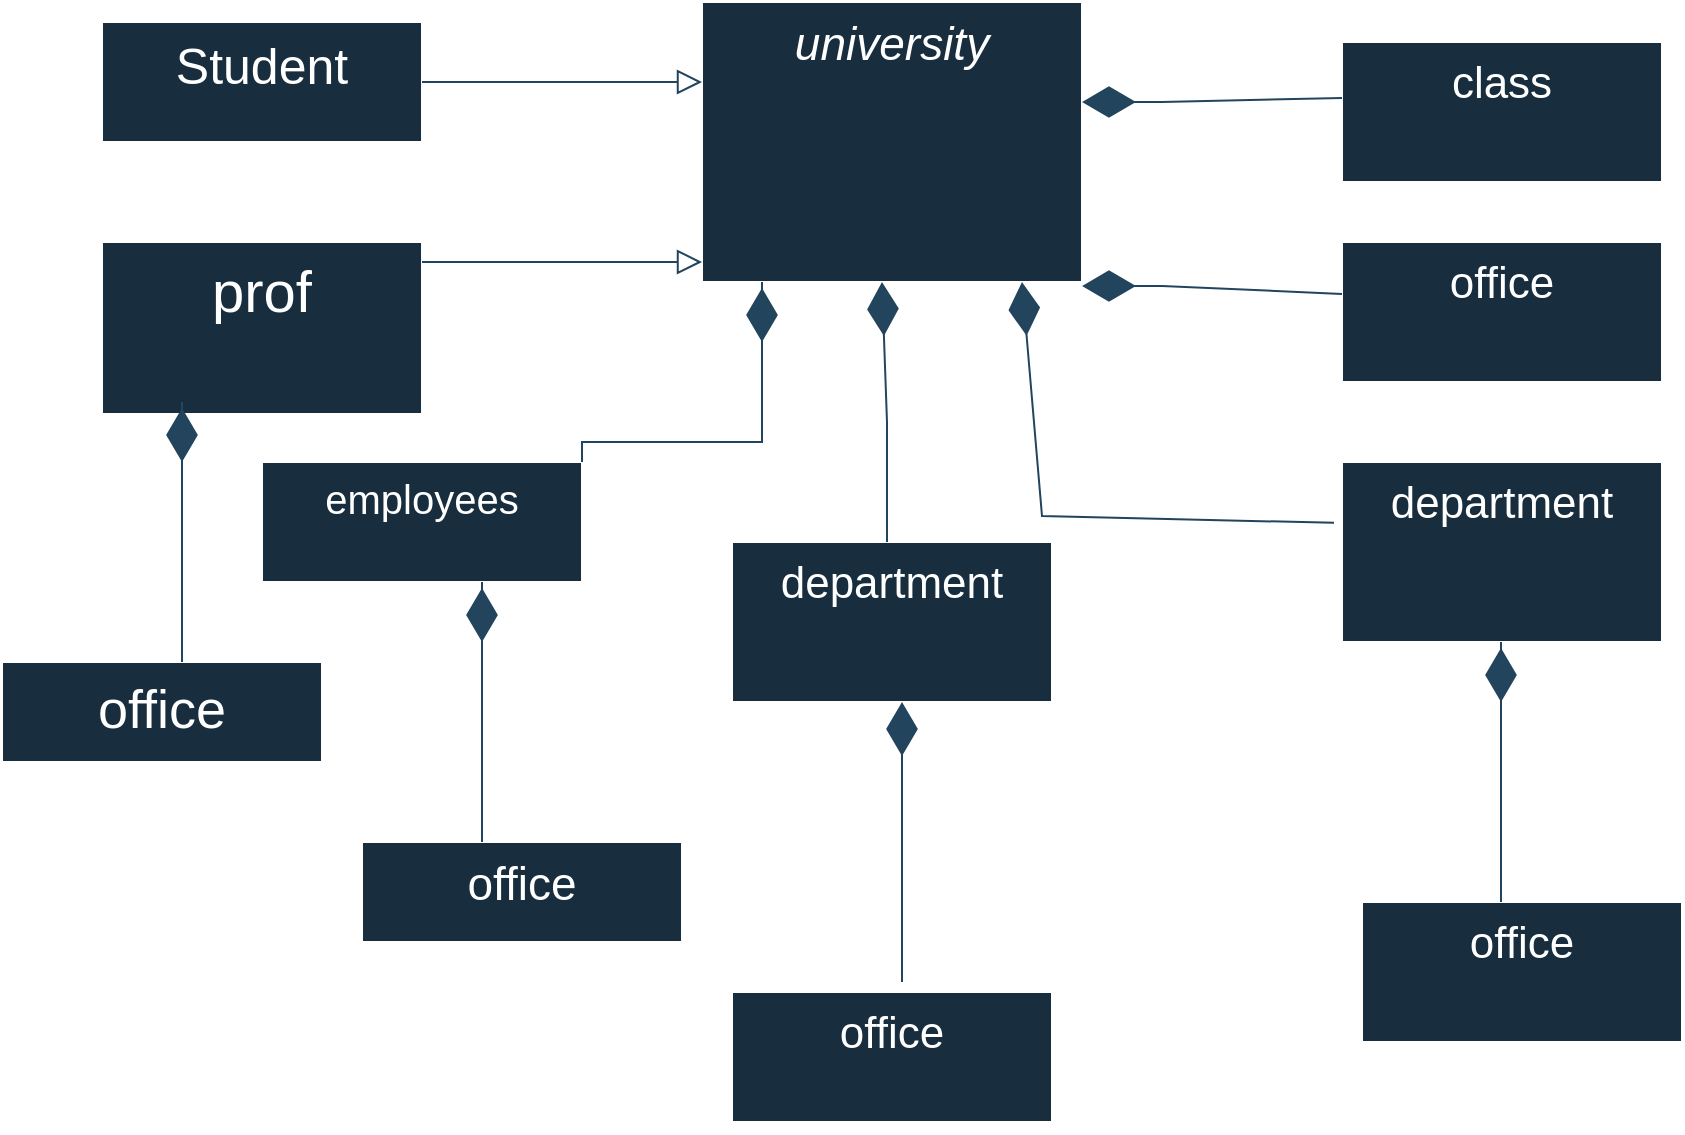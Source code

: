 <mxfile version="21.6.5" type="github">
  <diagram id="C5RBs43oDa-KdzZeNtuy" name="Page-1">
    <mxGraphModel dx="1726" dy="616" grid="1" gridSize="10" guides="1" tooltips="1" connect="1" arrows="1" fold="1" page="1" pageScale="1" pageWidth="827" pageHeight="1169" math="0" shadow="0">
      <root>
        <mxCell id="WIyWlLk6GJQsqaUBKTNV-0" />
        <mxCell id="WIyWlLk6GJQsqaUBKTNV-1" parent="WIyWlLk6GJQsqaUBKTNV-0" />
        <mxCell id="zkfFHV4jXpPFQw0GAbJ--0" value="university" style="swimlane;fontStyle=2;align=center;verticalAlign=top;childLayout=stackLayout;horizontal=1;startSize=140;horizontalStack=0;resizeParent=1;resizeLast=0;collapsible=1;marginBottom=0;rounded=0;shadow=0;strokeWidth=1;fillColor=#182E3E;strokeColor=#FFFFFF;fontSize=23;labelBackgroundColor=none;fontColor=#FFFFFF;" parent="WIyWlLk6GJQsqaUBKTNV-1" vertex="1">
          <mxGeometry x="210" y="20" width="190" height="140" as="geometry">
            <mxRectangle x="230" y="140" width="160" height="26" as="alternateBounds" />
          </mxGeometry>
        </mxCell>
        <mxCell id="zkfFHV4jXpPFQw0GAbJ--6" value="Student" style="swimlane;fontStyle=0;align=center;verticalAlign=top;childLayout=stackLayout;horizontal=1;startSize=60;horizontalStack=0;resizeParent=1;resizeLast=0;collapsible=1;marginBottom=0;rounded=0;shadow=0;strokeWidth=1;fontSize=25;labelBackgroundColor=none;fillColor=#182E3E;strokeColor=#FFFFFF;fontColor=#FFFFFF;" parent="WIyWlLk6GJQsqaUBKTNV-1" vertex="1">
          <mxGeometry x="-90" y="30" width="160" height="60" as="geometry">
            <mxRectangle x="130" y="380" width="160" height="26" as="alternateBounds" />
          </mxGeometry>
        </mxCell>
        <mxCell id="zkfFHV4jXpPFQw0GAbJ--12" value="" style="endArrow=block;endSize=10;endFill=0;shadow=0;strokeWidth=1;rounded=0;edgeStyle=elbowEdgeStyle;elbow=vertical;labelBackgroundColor=none;strokeColor=#23445D;fontColor=default;" parent="WIyWlLk6GJQsqaUBKTNV-1" source="zkfFHV4jXpPFQw0GAbJ--6" target="zkfFHV4jXpPFQw0GAbJ--0" edge="1">
          <mxGeometry width="160" relative="1" as="geometry">
            <mxPoint x="200" y="203" as="sourcePoint" />
            <mxPoint x="200" y="203" as="targetPoint" />
          </mxGeometry>
        </mxCell>
        <mxCell id="zkfFHV4jXpPFQw0GAbJ--13" value="prof" style="swimlane;fontStyle=0;align=center;verticalAlign=top;childLayout=stackLayout;horizontal=1;startSize=86;horizontalStack=0;resizeParent=1;resizeLast=0;collapsible=1;marginBottom=0;rounded=0;shadow=0;strokeWidth=1;fontSize=29;labelBackgroundColor=none;fillColor=#182E3E;strokeColor=#FFFFFF;fontColor=#FFFFFF;" parent="WIyWlLk6GJQsqaUBKTNV-1" vertex="1">
          <mxGeometry x="-90" y="140" width="160" height="86" as="geometry">
            <mxRectangle x="340" y="380" width="170" height="26" as="alternateBounds" />
          </mxGeometry>
        </mxCell>
        <mxCell id="zkfFHV4jXpPFQw0GAbJ--16" value="" style="endArrow=block;endSize=10;endFill=0;shadow=0;strokeWidth=1;rounded=0;edgeStyle=elbowEdgeStyle;elbow=vertical;labelBackgroundColor=none;strokeColor=#23445D;fontColor=default;" parent="WIyWlLk6GJQsqaUBKTNV-1" source="zkfFHV4jXpPFQw0GAbJ--13" target="zkfFHV4jXpPFQw0GAbJ--0" edge="1">
          <mxGeometry width="160" relative="1" as="geometry">
            <mxPoint x="210" y="373" as="sourcePoint" />
            <mxPoint x="310" y="271" as="targetPoint" />
          </mxGeometry>
        </mxCell>
        <mxCell id="zkfFHV4jXpPFQw0GAbJ--17" value="class" style="swimlane;fontStyle=0;align=center;verticalAlign=top;childLayout=stackLayout;horizontal=1;startSize=70;horizontalStack=0;resizeParent=1;resizeLast=0;collapsible=1;marginBottom=0;rounded=0;shadow=0;strokeWidth=1;fontSize=22;labelBackgroundColor=none;fillColor=#182E3E;strokeColor=#FFFFFF;fontColor=#FFFFFF;" parent="WIyWlLk6GJQsqaUBKTNV-1" vertex="1">
          <mxGeometry x="530" y="40" width="160" height="70" as="geometry">
            <mxRectangle x="550" y="140" width="160" height="26" as="alternateBounds" />
          </mxGeometry>
        </mxCell>
        <mxCell id="cieO4n6N9MFfAwu50jx2-20" value="office" style="swimlane;fontStyle=0;align=center;verticalAlign=top;childLayout=stackLayout;horizontal=1;startSize=70;horizontalStack=0;resizeParent=1;resizeLast=0;collapsible=1;marginBottom=0;rounded=0;shadow=0;strokeWidth=1;fontSize=22;labelBackgroundColor=none;fillColor=#182E3E;strokeColor=#FFFFFF;fontColor=#FFFFFF;" vertex="1" parent="WIyWlLk6GJQsqaUBKTNV-1">
          <mxGeometry x="530" y="140" width="160" height="70" as="geometry">
            <mxRectangle x="550" y="140" width="160" height="26" as="alternateBounds" />
          </mxGeometry>
        </mxCell>
        <mxCell id="cieO4n6N9MFfAwu50jx2-28" value="department" style="swimlane;fontStyle=0;align=center;verticalAlign=top;childLayout=stackLayout;horizontal=1;startSize=90;horizontalStack=0;resizeParent=1;resizeLast=0;collapsible=1;marginBottom=0;rounded=0;shadow=0;strokeWidth=1;fontSize=22;labelBackgroundColor=none;fillColor=#182E3E;strokeColor=#FFFFFF;fontColor=#FFFFFF;" vertex="1" parent="WIyWlLk6GJQsqaUBKTNV-1">
          <mxGeometry x="530" y="250" width="160" height="90" as="geometry">
            <mxRectangle x="550" y="140" width="160" height="26" as="alternateBounds" />
          </mxGeometry>
        </mxCell>
        <mxCell id="cieO4n6N9MFfAwu50jx2-34" value="office" style="swimlane;fontStyle=0;align=center;verticalAlign=top;childLayout=stackLayout;horizontal=1;startSize=70;horizontalStack=0;resizeParent=1;resizeLast=0;collapsible=1;marginBottom=0;rounded=0;shadow=0;strokeWidth=1;fontSize=22;labelBackgroundColor=none;fillColor=#182E3E;strokeColor=#FFFFFF;fontColor=#FFFFFF;" vertex="1" parent="WIyWlLk6GJQsqaUBKTNV-1">
          <mxGeometry x="540" y="470" width="160" height="70" as="geometry">
            <mxRectangle x="550" y="140" width="160" height="26" as="alternateBounds" />
          </mxGeometry>
        </mxCell>
        <mxCell id="cieO4n6N9MFfAwu50jx2-38" value="department" style="swimlane;fontStyle=0;align=center;verticalAlign=top;childLayout=stackLayout;horizontal=1;startSize=80;horizontalStack=0;resizeParent=1;resizeLast=0;collapsible=1;marginBottom=0;rounded=0;shadow=0;strokeWidth=1;fontSize=22;labelBackgroundColor=none;fillColor=#182E3E;strokeColor=#FFFFFF;fontColor=#FFFFFF;" vertex="1" parent="WIyWlLk6GJQsqaUBKTNV-1">
          <mxGeometry x="225" y="290" width="160" height="80" as="geometry">
            <mxRectangle x="550" y="140" width="160" height="26" as="alternateBounds" />
          </mxGeometry>
        </mxCell>
        <mxCell id="cieO4n6N9MFfAwu50jx2-40" value="office" style="swimlane;fontStyle=0;align=center;verticalAlign=top;childLayout=stackLayout;horizontal=1;startSize=65;horizontalStack=0;resizeParent=1;resizeLast=0;collapsible=1;marginBottom=0;rounded=0;shadow=0;strokeWidth=1;fontSize=22;labelBackgroundColor=none;fillColor=#182E3E;strokeColor=#FFFFFF;fontColor=#FFFFFF;" vertex="1" parent="WIyWlLk6GJQsqaUBKTNV-1">
          <mxGeometry x="225" y="515" width="160" height="70" as="geometry">
            <mxRectangle x="550" y="140" width="160" height="26" as="alternateBounds" />
          </mxGeometry>
        </mxCell>
        <mxCell id="cieO4n6N9MFfAwu50jx2-43" value="employees" style="swimlane;fontStyle=0;align=center;verticalAlign=top;childLayout=stackLayout;horizontal=1;startSize=60;horizontalStack=0;resizeParent=1;resizeLast=0;collapsible=1;marginBottom=0;rounded=0;shadow=0;strokeWidth=1;fontSize=20;labelBackgroundColor=none;fillColor=#182E3E;strokeColor=#FFFFFF;fontColor=#FFFFFF;" vertex="1" parent="WIyWlLk6GJQsqaUBKTNV-1">
          <mxGeometry x="-10" y="250" width="160" height="60" as="geometry">
            <mxRectangle x="340" y="380" width="170" height="26" as="alternateBounds" />
          </mxGeometry>
        </mxCell>
        <mxCell id="cieO4n6N9MFfAwu50jx2-46" value="office" style="swimlane;fontStyle=0;align=center;verticalAlign=top;childLayout=stackLayout;horizontal=1;startSize=50;horizontalStack=0;resizeParent=1;resizeLast=0;collapsible=1;marginBottom=0;rounded=0;shadow=0;strokeWidth=1;fontSize=27;labelBackgroundColor=none;fillColor=#182E3E;strokeColor=#FFFFFF;fontColor=#FFFFFF;" vertex="1" parent="WIyWlLk6GJQsqaUBKTNV-1">
          <mxGeometry x="-140" y="350" width="160" height="50" as="geometry">
            <mxRectangle x="340" y="380" width="170" height="26" as="alternateBounds" />
          </mxGeometry>
        </mxCell>
        <mxCell id="cieO4n6N9MFfAwu50jx2-49" value="office" style="swimlane;fontStyle=0;align=center;verticalAlign=top;childLayout=stackLayout;horizontal=1;startSize=50;horizontalStack=0;resizeParent=1;resizeLast=0;collapsible=1;marginBottom=0;rounded=0;shadow=0;strokeWidth=1;fontSize=23;labelBackgroundColor=none;fillColor=#182E3E;strokeColor=#FFFFFF;fontColor=#FFFFFF;" vertex="1" parent="WIyWlLk6GJQsqaUBKTNV-1">
          <mxGeometry x="40" y="440" width="160" height="50" as="geometry">
            <mxRectangle x="340" y="380" width="170" height="26" as="alternateBounds" />
          </mxGeometry>
        </mxCell>
        <mxCell id="cieO4n6N9MFfAwu50jx2-52" value="" style="endArrow=diamondThin;endFill=1;endSize=24;html=1;rounded=0;elbow=vertical;entryX=0.75;entryY=1;entryDx=0;entryDy=0;labelBackgroundColor=none;strokeColor=#23445D;fontColor=default;" edge="1" parent="WIyWlLk6GJQsqaUBKTNV-1">
          <mxGeometry width="160" relative="1" as="geometry">
            <mxPoint x="310" y="510" as="sourcePoint" />
            <mxPoint x="310" y="370" as="targetPoint" />
            <Array as="points">
              <mxPoint x="310" y="470" />
              <mxPoint x="310" y="450" />
            </Array>
          </mxGeometry>
        </mxCell>
        <mxCell id="cieO4n6N9MFfAwu50jx2-53" value="" style="endArrow=diamondThin;endFill=1;endSize=24;html=1;rounded=0;elbow=vertical;labelBackgroundColor=none;strokeColor=#23445D;fontColor=default;" edge="1" parent="WIyWlLk6GJQsqaUBKTNV-1">
          <mxGeometry width="160" relative="1" as="geometry">
            <mxPoint x="-50" y="310" as="sourcePoint" />
            <mxPoint x="-50" y="250" as="targetPoint" />
            <Array as="points">
              <mxPoint x="-50" y="350" />
              <mxPoint x="-50" y="250" />
              <mxPoint x="-50" y="220" />
            </Array>
          </mxGeometry>
        </mxCell>
        <mxCell id="cieO4n6N9MFfAwu50jx2-54" value="" style="endArrow=diamondThin;endFill=1;endSize=24;html=1;rounded=0;elbow=vertical;labelBackgroundColor=none;strokeColor=#23445D;fontColor=default;" edge="1" parent="WIyWlLk6GJQsqaUBKTNV-1">
          <mxGeometry width="160" relative="1" as="geometry">
            <mxPoint x="302.5" y="290" as="sourcePoint" />
            <mxPoint x="300" y="160" as="targetPoint" />
            <Array as="points">
              <mxPoint x="302.5" y="250" />
              <mxPoint x="302.5" y="230" />
            </Array>
          </mxGeometry>
        </mxCell>
        <mxCell id="cieO4n6N9MFfAwu50jx2-55" value="" style="endArrow=diamondThin;endFill=1;endSize=24;html=1;rounded=0;elbow=vertical;exitX=0;exitY=0.4;exitDx=0;exitDy=0;exitPerimeter=0;labelBackgroundColor=none;strokeColor=#23445D;fontColor=default;" edge="1" parent="WIyWlLk6GJQsqaUBKTNV-1" source="zkfFHV4jXpPFQw0GAbJ--17">
          <mxGeometry width="160" relative="1" as="geometry">
            <mxPoint x="500" y="75" as="sourcePoint" />
            <mxPoint x="400" y="70" as="targetPoint" />
            <Array as="points">
              <mxPoint x="440" y="70" />
            </Array>
          </mxGeometry>
        </mxCell>
        <mxCell id="cieO4n6N9MFfAwu50jx2-57" value="" style="endArrow=diamondThin;endFill=1;endSize=24;html=1;rounded=0;elbow=vertical;exitX=0;exitY=0.371;exitDx=0;exitDy=0;exitPerimeter=0;labelBackgroundColor=none;strokeColor=#23445D;fontColor=default;" edge="1" parent="WIyWlLk6GJQsqaUBKTNV-1" source="cieO4n6N9MFfAwu50jx2-20">
          <mxGeometry width="160" relative="1" as="geometry">
            <mxPoint x="530" y="160" as="sourcePoint" />
            <mxPoint x="400" y="162" as="targetPoint" />
            <Array as="points">
              <mxPoint x="440" y="162" />
            </Array>
          </mxGeometry>
        </mxCell>
        <mxCell id="cieO4n6N9MFfAwu50jx2-58" value="" style="endArrow=diamondThin;endFill=1;endSize=24;html=1;rounded=0;elbow=vertical;exitX=-0.025;exitY=0.338;exitDx=0;exitDy=0;exitPerimeter=0;labelBackgroundColor=none;strokeColor=#23445D;fontColor=default;" edge="1" parent="WIyWlLk6GJQsqaUBKTNV-1" source="cieO4n6N9MFfAwu50jx2-28">
          <mxGeometry width="160" relative="1" as="geometry">
            <mxPoint x="470" y="270" as="sourcePoint" />
            <mxPoint x="370" y="160" as="targetPoint" />
            <Array as="points">
              <mxPoint x="380" y="277" />
            </Array>
          </mxGeometry>
        </mxCell>
        <mxCell id="cieO4n6N9MFfAwu50jx2-59" value="" style="endArrow=diamondThin;endFill=1;endSize=24;html=1;rounded=0;elbow=vertical;labelBackgroundColor=none;strokeColor=#23445D;fontColor=default;" edge="1" parent="WIyWlLk6GJQsqaUBKTNV-1">
          <mxGeometry width="160" relative="1" as="geometry">
            <mxPoint x="100" y="440" as="sourcePoint" />
            <mxPoint x="100" y="340" as="targetPoint" />
            <Array as="points">
              <mxPoint x="100" y="440" />
              <mxPoint x="100" y="340" />
              <mxPoint x="100" y="310" />
            </Array>
          </mxGeometry>
        </mxCell>
        <mxCell id="cieO4n6N9MFfAwu50jx2-60" value="" style="endArrow=diamondThin;endFill=1;endSize=24;html=1;rounded=0;elbow=vertical;labelBackgroundColor=none;strokeColor=#23445D;fontColor=default;" edge="1" parent="WIyWlLk6GJQsqaUBKTNV-1">
          <mxGeometry width="160" relative="1" as="geometry">
            <mxPoint x="609.5" y="470" as="sourcePoint" />
            <mxPoint x="609.5" y="370" as="targetPoint" />
            <Array as="points">
              <mxPoint x="609.5" y="470" />
              <mxPoint x="609.5" y="370" />
              <mxPoint x="609.5" y="340" />
            </Array>
          </mxGeometry>
        </mxCell>
        <mxCell id="cieO4n6N9MFfAwu50jx2-62" value="" style="endArrow=diamondThin;endFill=1;endSize=24;html=1;rounded=0;elbow=vertical;labelBackgroundColor=none;strokeColor=#23445D;fontColor=default;" edge="1" parent="WIyWlLk6GJQsqaUBKTNV-1">
          <mxGeometry width="160" relative="1" as="geometry">
            <mxPoint x="150" y="250" as="sourcePoint" />
            <mxPoint x="240" y="190" as="targetPoint" />
            <Array as="points">
              <mxPoint x="150" y="240" />
              <mxPoint x="240" y="240" />
              <mxPoint x="240" y="190" />
              <mxPoint x="240" y="160" />
            </Array>
          </mxGeometry>
        </mxCell>
      </root>
    </mxGraphModel>
  </diagram>
</mxfile>
